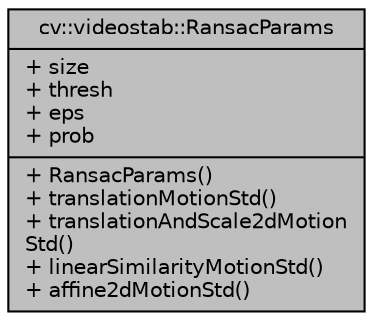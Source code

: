 digraph "cv::videostab::RansacParams"
{
 // LATEX_PDF_SIZE
  edge [fontname="Helvetica",fontsize="10",labelfontname="Helvetica",labelfontsize="10"];
  node [fontname="Helvetica",fontsize="10",shape=record];
  Node1 [label="{cv::videostab::RansacParams\n|+ size\l+ thresh\l+ eps\l+ prob\l|+ RansacParams()\l+ translationMotionStd()\l+ translationAndScale2dMotion\lStd()\l+ linearSimilarityMotionStd()\l+ affine2dMotionStd()\l}",height=0.2,width=0.4,color="black", fillcolor="grey75", style="filled", fontcolor="black",tooltip=" "];
}
